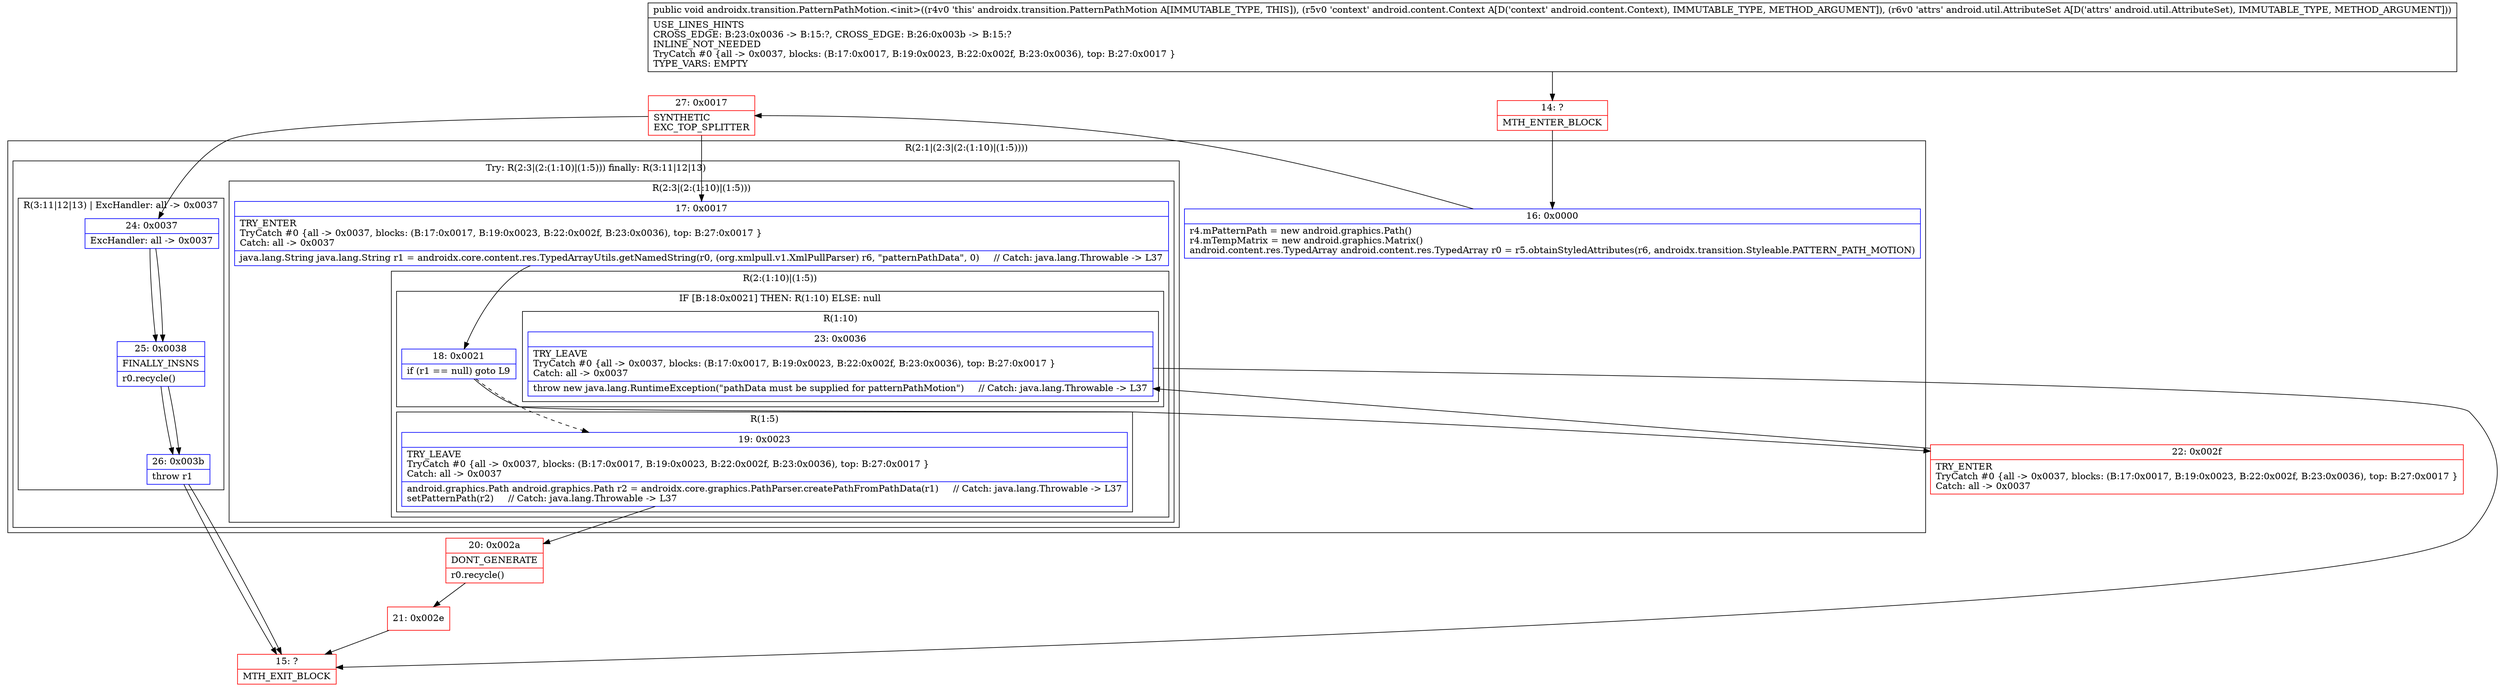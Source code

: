digraph "CFG forandroidx.transition.PatternPathMotion.\<init\>(Landroid\/content\/Context;Landroid\/util\/AttributeSet;)V" {
subgraph cluster_Region_1452901055 {
label = "R(2:1|(2:3|(2:(1:10)|(1:5))))";
node [shape=record,color=blue];
Node_16 [shape=record,label="{16\:\ 0x0000|r4.mPatternPath = new android.graphics.Path()\lr4.mTempMatrix = new android.graphics.Matrix()\landroid.content.res.TypedArray android.content.res.TypedArray r0 = r5.obtainStyledAttributes(r6, androidx.transition.Styleable.PATTERN_PATH_MOTION)\l}"];
subgraph cluster_TryCatchRegion_1502538119 {
label = "Try: R(2:3|(2:(1:10)|(1:5))) finally: R(3:11|12|13)";
node [shape=record,color=blue];
subgraph cluster_Region_1702726039 {
label = "R(2:3|(2:(1:10)|(1:5)))";
node [shape=record,color=blue];
Node_17 [shape=record,label="{17\:\ 0x0017|TRY_ENTER\lTryCatch #0 \{all \-\> 0x0037, blocks: (B:17:0x0017, B:19:0x0023, B:22:0x002f, B:23:0x0036), top: B:27:0x0017 \}\lCatch: all \-\> 0x0037\l|java.lang.String java.lang.String r1 = androidx.core.content.res.TypedArrayUtils.getNamedString(r0, (org.xmlpull.v1.XmlPullParser) r6, \"patternPathData\", 0)     \/\/ Catch: java.lang.Throwable \-\> L37\l}"];
subgraph cluster_Region_1208077260 {
label = "R(2:(1:10)|(1:5))";
node [shape=record,color=blue];
subgraph cluster_IfRegion_1864156398 {
label = "IF [B:18:0x0021] THEN: R(1:10) ELSE: null";
node [shape=record,color=blue];
Node_18 [shape=record,label="{18\:\ 0x0021|if (r1 == null) goto L9\l}"];
subgraph cluster_Region_990009763 {
label = "R(1:10)";
node [shape=record,color=blue];
Node_23 [shape=record,label="{23\:\ 0x0036|TRY_LEAVE\lTryCatch #0 \{all \-\> 0x0037, blocks: (B:17:0x0017, B:19:0x0023, B:22:0x002f, B:23:0x0036), top: B:27:0x0017 \}\lCatch: all \-\> 0x0037\l|throw new java.lang.RuntimeException(\"pathData must be supplied for patternPathMotion\")     \/\/ Catch: java.lang.Throwable \-\> L37\l}"];
}
}
subgraph cluster_Region_1971990472 {
label = "R(1:5)";
node [shape=record,color=blue];
Node_19 [shape=record,label="{19\:\ 0x0023|TRY_LEAVE\lTryCatch #0 \{all \-\> 0x0037, blocks: (B:17:0x0017, B:19:0x0023, B:22:0x002f, B:23:0x0036), top: B:27:0x0017 \}\lCatch: all \-\> 0x0037\l|android.graphics.Path android.graphics.Path r2 = androidx.core.graphics.PathParser.createPathFromPathData(r1)     \/\/ Catch: java.lang.Throwable \-\> L37\lsetPatternPath(r2)     \/\/ Catch: java.lang.Throwable \-\> L37\l}"];
}
}
}
subgraph cluster_Region_2046993194 {
label = "R(3:11|12|13) | ExcHandler: all \-\> 0x0037\l";
node [shape=record,color=blue];
Node_24 [shape=record,label="{24\:\ 0x0037|ExcHandler: all \-\> 0x0037\l}"];
Node_25 [shape=record,label="{25\:\ 0x0038|FINALLY_INSNS\l|r0.recycle()\l}"];
Node_26 [shape=record,label="{26\:\ 0x003b|throw r1\l}"];
}
}
}
subgraph cluster_Region_2046993194 {
label = "R(3:11|12|13) | ExcHandler: all \-\> 0x0037\l";
node [shape=record,color=blue];
Node_24 [shape=record,label="{24\:\ 0x0037|ExcHandler: all \-\> 0x0037\l}"];
Node_25 [shape=record,label="{25\:\ 0x0038|FINALLY_INSNS\l|r0.recycle()\l}"];
Node_26 [shape=record,label="{26\:\ 0x003b|throw r1\l}"];
}
Node_14 [shape=record,color=red,label="{14\:\ ?|MTH_ENTER_BLOCK\l}"];
Node_27 [shape=record,color=red,label="{27\:\ 0x0017|SYNTHETIC\lEXC_TOP_SPLITTER\l}"];
Node_20 [shape=record,color=red,label="{20\:\ 0x002a|DONT_GENERATE\l|r0.recycle()\l}"];
Node_21 [shape=record,color=red,label="{21\:\ 0x002e}"];
Node_15 [shape=record,color=red,label="{15\:\ ?|MTH_EXIT_BLOCK\l}"];
Node_22 [shape=record,color=red,label="{22\:\ 0x002f|TRY_ENTER\lTryCatch #0 \{all \-\> 0x0037, blocks: (B:17:0x0017, B:19:0x0023, B:22:0x002f, B:23:0x0036), top: B:27:0x0017 \}\lCatch: all \-\> 0x0037\l}"];
MethodNode[shape=record,label="{public void androidx.transition.PatternPathMotion.\<init\>((r4v0 'this' androidx.transition.PatternPathMotion A[IMMUTABLE_TYPE, THIS]), (r5v0 'context' android.content.Context A[D('context' android.content.Context), IMMUTABLE_TYPE, METHOD_ARGUMENT]), (r6v0 'attrs' android.util.AttributeSet A[D('attrs' android.util.AttributeSet), IMMUTABLE_TYPE, METHOD_ARGUMENT]))  | USE_LINES_HINTS\lCROSS_EDGE: B:23:0x0036 \-\> B:15:?, CROSS_EDGE: B:26:0x003b \-\> B:15:?\lINLINE_NOT_NEEDED\lTryCatch #0 \{all \-\> 0x0037, blocks: (B:17:0x0017, B:19:0x0023, B:22:0x002f, B:23:0x0036), top: B:27:0x0017 \}\lTYPE_VARS: EMPTY\l}"];
MethodNode -> Node_14;Node_16 -> Node_27;
Node_17 -> Node_18;
Node_18 -> Node_19[style=dashed];
Node_18 -> Node_22;
Node_23 -> Node_15;
Node_19 -> Node_20;
Node_24 -> Node_25;
Node_25 -> Node_26;
Node_26 -> Node_15;
Node_24 -> Node_25;
Node_25 -> Node_26;
Node_26 -> Node_15;
Node_14 -> Node_16;
Node_27 -> Node_17;
Node_27 -> Node_24;
Node_20 -> Node_21;
Node_21 -> Node_15;
Node_22 -> Node_23;
}

